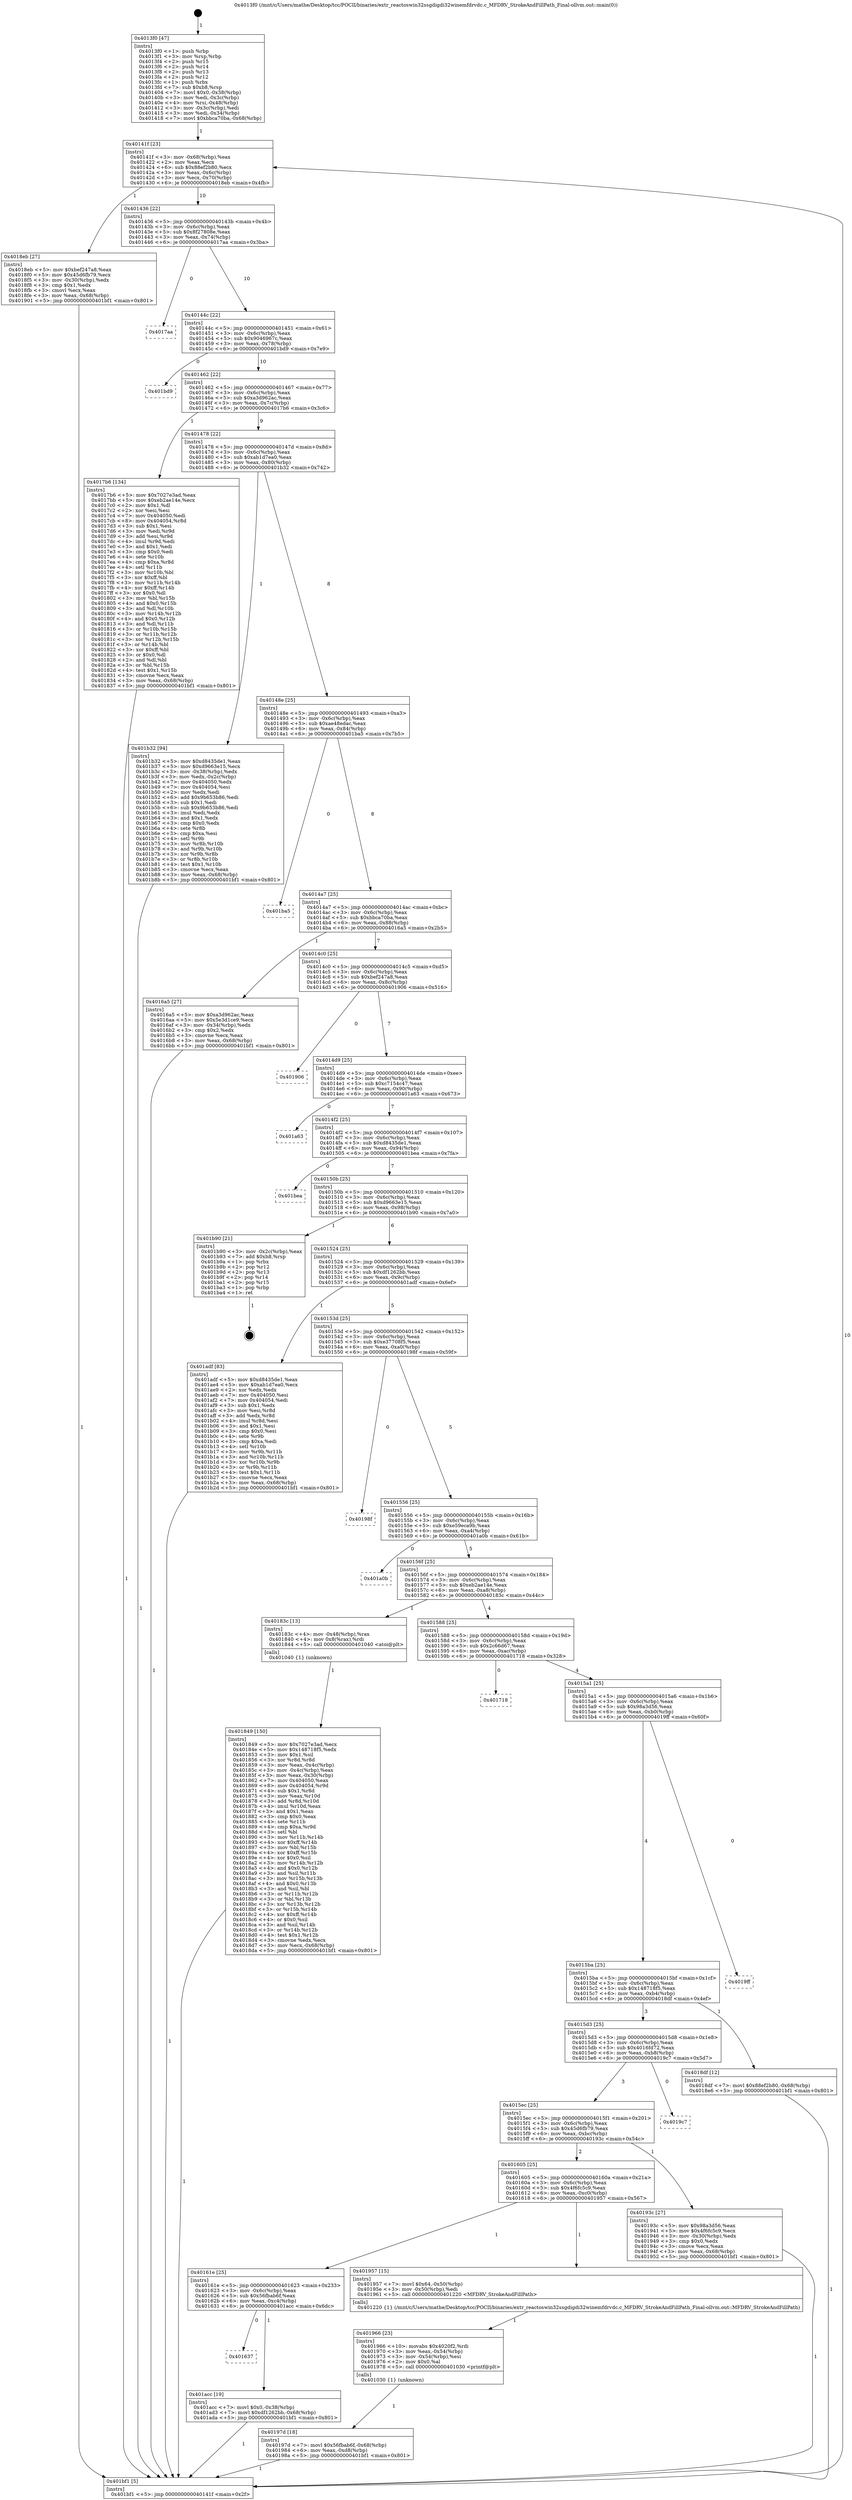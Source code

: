 digraph "0x4013f0" {
  label = "0x4013f0 (/mnt/c/Users/mathe/Desktop/tcc/POCII/binaries/extr_reactoswin32ssgdigdi32winemfdrvdc.c_MFDRV_StrokeAndFillPath_Final-ollvm.out::main(0))"
  labelloc = "t"
  node[shape=record]

  Entry [label="",width=0.3,height=0.3,shape=circle,fillcolor=black,style=filled]
  "0x40141f" [label="{
     0x40141f [23]\l
     | [instrs]\l
     &nbsp;&nbsp;0x40141f \<+3\>: mov -0x68(%rbp),%eax\l
     &nbsp;&nbsp;0x401422 \<+2\>: mov %eax,%ecx\l
     &nbsp;&nbsp;0x401424 \<+6\>: sub $0x88ef2b80,%ecx\l
     &nbsp;&nbsp;0x40142a \<+3\>: mov %eax,-0x6c(%rbp)\l
     &nbsp;&nbsp;0x40142d \<+3\>: mov %ecx,-0x70(%rbp)\l
     &nbsp;&nbsp;0x401430 \<+6\>: je 00000000004018eb \<main+0x4fb\>\l
  }"]
  "0x4018eb" [label="{
     0x4018eb [27]\l
     | [instrs]\l
     &nbsp;&nbsp;0x4018eb \<+5\>: mov $0xbef247a8,%eax\l
     &nbsp;&nbsp;0x4018f0 \<+5\>: mov $0x45d6fb79,%ecx\l
     &nbsp;&nbsp;0x4018f5 \<+3\>: mov -0x30(%rbp),%edx\l
     &nbsp;&nbsp;0x4018f8 \<+3\>: cmp $0x1,%edx\l
     &nbsp;&nbsp;0x4018fb \<+3\>: cmovl %ecx,%eax\l
     &nbsp;&nbsp;0x4018fe \<+3\>: mov %eax,-0x68(%rbp)\l
     &nbsp;&nbsp;0x401901 \<+5\>: jmp 0000000000401bf1 \<main+0x801\>\l
  }"]
  "0x401436" [label="{
     0x401436 [22]\l
     | [instrs]\l
     &nbsp;&nbsp;0x401436 \<+5\>: jmp 000000000040143b \<main+0x4b\>\l
     &nbsp;&nbsp;0x40143b \<+3\>: mov -0x6c(%rbp),%eax\l
     &nbsp;&nbsp;0x40143e \<+5\>: sub $0x8f27808e,%eax\l
     &nbsp;&nbsp;0x401443 \<+3\>: mov %eax,-0x74(%rbp)\l
     &nbsp;&nbsp;0x401446 \<+6\>: je 00000000004017aa \<main+0x3ba\>\l
  }"]
  Exit [label="",width=0.3,height=0.3,shape=circle,fillcolor=black,style=filled,peripheries=2]
  "0x4017aa" [label="{
     0x4017aa\l
  }", style=dashed]
  "0x40144c" [label="{
     0x40144c [22]\l
     | [instrs]\l
     &nbsp;&nbsp;0x40144c \<+5\>: jmp 0000000000401451 \<main+0x61\>\l
     &nbsp;&nbsp;0x401451 \<+3\>: mov -0x6c(%rbp),%eax\l
     &nbsp;&nbsp;0x401454 \<+5\>: sub $0x9046967c,%eax\l
     &nbsp;&nbsp;0x401459 \<+3\>: mov %eax,-0x78(%rbp)\l
     &nbsp;&nbsp;0x40145c \<+6\>: je 0000000000401bd9 \<main+0x7e9\>\l
  }"]
  "0x401637" [label="{
     0x401637\l
  }", style=dashed]
  "0x401bd9" [label="{
     0x401bd9\l
  }", style=dashed]
  "0x401462" [label="{
     0x401462 [22]\l
     | [instrs]\l
     &nbsp;&nbsp;0x401462 \<+5\>: jmp 0000000000401467 \<main+0x77\>\l
     &nbsp;&nbsp;0x401467 \<+3\>: mov -0x6c(%rbp),%eax\l
     &nbsp;&nbsp;0x40146a \<+5\>: sub $0xa3d962ac,%eax\l
     &nbsp;&nbsp;0x40146f \<+3\>: mov %eax,-0x7c(%rbp)\l
     &nbsp;&nbsp;0x401472 \<+6\>: je 00000000004017b6 \<main+0x3c6\>\l
  }"]
  "0x401acc" [label="{
     0x401acc [19]\l
     | [instrs]\l
     &nbsp;&nbsp;0x401acc \<+7\>: movl $0x0,-0x38(%rbp)\l
     &nbsp;&nbsp;0x401ad3 \<+7\>: movl $0xdf1262bb,-0x68(%rbp)\l
     &nbsp;&nbsp;0x401ada \<+5\>: jmp 0000000000401bf1 \<main+0x801\>\l
  }"]
  "0x4017b6" [label="{
     0x4017b6 [134]\l
     | [instrs]\l
     &nbsp;&nbsp;0x4017b6 \<+5\>: mov $0x7027e3ad,%eax\l
     &nbsp;&nbsp;0x4017bb \<+5\>: mov $0xeb2ae14e,%ecx\l
     &nbsp;&nbsp;0x4017c0 \<+2\>: mov $0x1,%dl\l
     &nbsp;&nbsp;0x4017c2 \<+2\>: xor %esi,%esi\l
     &nbsp;&nbsp;0x4017c4 \<+7\>: mov 0x404050,%edi\l
     &nbsp;&nbsp;0x4017cb \<+8\>: mov 0x404054,%r8d\l
     &nbsp;&nbsp;0x4017d3 \<+3\>: sub $0x1,%esi\l
     &nbsp;&nbsp;0x4017d6 \<+3\>: mov %edi,%r9d\l
     &nbsp;&nbsp;0x4017d9 \<+3\>: add %esi,%r9d\l
     &nbsp;&nbsp;0x4017dc \<+4\>: imul %r9d,%edi\l
     &nbsp;&nbsp;0x4017e0 \<+3\>: and $0x1,%edi\l
     &nbsp;&nbsp;0x4017e3 \<+3\>: cmp $0x0,%edi\l
     &nbsp;&nbsp;0x4017e6 \<+4\>: sete %r10b\l
     &nbsp;&nbsp;0x4017ea \<+4\>: cmp $0xa,%r8d\l
     &nbsp;&nbsp;0x4017ee \<+4\>: setl %r11b\l
     &nbsp;&nbsp;0x4017f2 \<+3\>: mov %r10b,%bl\l
     &nbsp;&nbsp;0x4017f5 \<+3\>: xor $0xff,%bl\l
     &nbsp;&nbsp;0x4017f8 \<+3\>: mov %r11b,%r14b\l
     &nbsp;&nbsp;0x4017fb \<+4\>: xor $0xff,%r14b\l
     &nbsp;&nbsp;0x4017ff \<+3\>: xor $0x0,%dl\l
     &nbsp;&nbsp;0x401802 \<+3\>: mov %bl,%r15b\l
     &nbsp;&nbsp;0x401805 \<+4\>: and $0x0,%r15b\l
     &nbsp;&nbsp;0x401809 \<+3\>: and %dl,%r10b\l
     &nbsp;&nbsp;0x40180c \<+3\>: mov %r14b,%r12b\l
     &nbsp;&nbsp;0x40180f \<+4\>: and $0x0,%r12b\l
     &nbsp;&nbsp;0x401813 \<+3\>: and %dl,%r11b\l
     &nbsp;&nbsp;0x401816 \<+3\>: or %r10b,%r15b\l
     &nbsp;&nbsp;0x401819 \<+3\>: or %r11b,%r12b\l
     &nbsp;&nbsp;0x40181c \<+3\>: xor %r12b,%r15b\l
     &nbsp;&nbsp;0x40181f \<+3\>: or %r14b,%bl\l
     &nbsp;&nbsp;0x401822 \<+3\>: xor $0xff,%bl\l
     &nbsp;&nbsp;0x401825 \<+3\>: or $0x0,%dl\l
     &nbsp;&nbsp;0x401828 \<+2\>: and %dl,%bl\l
     &nbsp;&nbsp;0x40182a \<+3\>: or %bl,%r15b\l
     &nbsp;&nbsp;0x40182d \<+4\>: test $0x1,%r15b\l
     &nbsp;&nbsp;0x401831 \<+3\>: cmovne %ecx,%eax\l
     &nbsp;&nbsp;0x401834 \<+3\>: mov %eax,-0x68(%rbp)\l
     &nbsp;&nbsp;0x401837 \<+5\>: jmp 0000000000401bf1 \<main+0x801\>\l
  }"]
  "0x401478" [label="{
     0x401478 [22]\l
     | [instrs]\l
     &nbsp;&nbsp;0x401478 \<+5\>: jmp 000000000040147d \<main+0x8d\>\l
     &nbsp;&nbsp;0x40147d \<+3\>: mov -0x6c(%rbp),%eax\l
     &nbsp;&nbsp;0x401480 \<+5\>: sub $0xab1d7ea0,%eax\l
     &nbsp;&nbsp;0x401485 \<+3\>: mov %eax,-0x80(%rbp)\l
     &nbsp;&nbsp;0x401488 \<+6\>: je 0000000000401b32 \<main+0x742\>\l
  }"]
  "0x40197d" [label="{
     0x40197d [18]\l
     | [instrs]\l
     &nbsp;&nbsp;0x40197d \<+7\>: movl $0x56fbab6f,-0x68(%rbp)\l
     &nbsp;&nbsp;0x401984 \<+6\>: mov %eax,-0xd8(%rbp)\l
     &nbsp;&nbsp;0x40198a \<+5\>: jmp 0000000000401bf1 \<main+0x801\>\l
  }"]
  "0x401b32" [label="{
     0x401b32 [94]\l
     | [instrs]\l
     &nbsp;&nbsp;0x401b32 \<+5\>: mov $0xd8435de1,%eax\l
     &nbsp;&nbsp;0x401b37 \<+5\>: mov $0xd9663e15,%ecx\l
     &nbsp;&nbsp;0x401b3c \<+3\>: mov -0x38(%rbp),%edx\l
     &nbsp;&nbsp;0x401b3f \<+3\>: mov %edx,-0x2c(%rbp)\l
     &nbsp;&nbsp;0x401b42 \<+7\>: mov 0x404050,%edx\l
     &nbsp;&nbsp;0x401b49 \<+7\>: mov 0x404054,%esi\l
     &nbsp;&nbsp;0x401b50 \<+2\>: mov %edx,%edi\l
     &nbsp;&nbsp;0x401b52 \<+6\>: add $0x9b653b86,%edi\l
     &nbsp;&nbsp;0x401b58 \<+3\>: sub $0x1,%edi\l
     &nbsp;&nbsp;0x401b5b \<+6\>: sub $0x9b653b86,%edi\l
     &nbsp;&nbsp;0x401b61 \<+3\>: imul %edi,%edx\l
     &nbsp;&nbsp;0x401b64 \<+3\>: and $0x1,%edx\l
     &nbsp;&nbsp;0x401b67 \<+3\>: cmp $0x0,%edx\l
     &nbsp;&nbsp;0x401b6a \<+4\>: sete %r8b\l
     &nbsp;&nbsp;0x401b6e \<+3\>: cmp $0xa,%esi\l
     &nbsp;&nbsp;0x401b71 \<+4\>: setl %r9b\l
     &nbsp;&nbsp;0x401b75 \<+3\>: mov %r8b,%r10b\l
     &nbsp;&nbsp;0x401b78 \<+3\>: and %r9b,%r10b\l
     &nbsp;&nbsp;0x401b7b \<+3\>: xor %r9b,%r8b\l
     &nbsp;&nbsp;0x401b7e \<+3\>: or %r8b,%r10b\l
     &nbsp;&nbsp;0x401b81 \<+4\>: test $0x1,%r10b\l
     &nbsp;&nbsp;0x401b85 \<+3\>: cmovne %ecx,%eax\l
     &nbsp;&nbsp;0x401b88 \<+3\>: mov %eax,-0x68(%rbp)\l
     &nbsp;&nbsp;0x401b8b \<+5\>: jmp 0000000000401bf1 \<main+0x801\>\l
  }"]
  "0x40148e" [label="{
     0x40148e [25]\l
     | [instrs]\l
     &nbsp;&nbsp;0x40148e \<+5\>: jmp 0000000000401493 \<main+0xa3\>\l
     &nbsp;&nbsp;0x401493 \<+3\>: mov -0x6c(%rbp),%eax\l
     &nbsp;&nbsp;0x401496 \<+5\>: sub $0xae48edac,%eax\l
     &nbsp;&nbsp;0x40149b \<+6\>: mov %eax,-0x84(%rbp)\l
     &nbsp;&nbsp;0x4014a1 \<+6\>: je 0000000000401ba5 \<main+0x7b5\>\l
  }"]
  "0x401966" [label="{
     0x401966 [23]\l
     | [instrs]\l
     &nbsp;&nbsp;0x401966 \<+10\>: movabs $0x4020f2,%rdi\l
     &nbsp;&nbsp;0x401970 \<+3\>: mov %eax,-0x54(%rbp)\l
     &nbsp;&nbsp;0x401973 \<+3\>: mov -0x54(%rbp),%esi\l
     &nbsp;&nbsp;0x401976 \<+2\>: mov $0x0,%al\l
     &nbsp;&nbsp;0x401978 \<+5\>: call 0000000000401030 \<printf@plt\>\l
     | [calls]\l
     &nbsp;&nbsp;0x401030 \{1\} (unknown)\l
  }"]
  "0x401ba5" [label="{
     0x401ba5\l
  }", style=dashed]
  "0x4014a7" [label="{
     0x4014a7 [25]\l
     | [instrs]\l
     &nbsp;&nbsp;0x4014a7 \<+5\>: jmp 00000000004014ac \<main+0xbc\>\l
     &nbsp;&nbsp;0x4014ac \<+3\>: mov -0x6c(%rbp),%eax\l
     &nbsp;&nbsp;0x4014af \<+5\>: sub $0xbbca70ba,%eax\l
     &nbsp;&nbsp;0x4014b4 \<+6\>: mov %eax,-0x88(%rbp)\l
     &nbsp;&nbsp;0x4014ba \<+6\>: je 00000000004016a5 \<main+0x2b5\>\l
  }"]
  "0x40161e" [label="{
     0x40161e [25]\l
     | [instrs]\l
     &nbsp;&nbsp;0x40161e \<+5\>: jmp 0000000000401623 \<main+0x233\>\l
     &nbsp;&nbsp;0x401623 \<+3\>: mov -0x6c(%rbp),%eax\l
     &nbsp;&nbsp;0x401626 \<+5\>: sub $0x56fbab6f,%eax\l
     &nbsp;&nbsp;0x40162b \<+6\>: mov %eax,-0xc4(%rbp)\l
     &nbsp;&nbsp;0x401631 \<+6\>: je 0000000000401acc \<main+0x6dc\>\l
  }"]
  "0x4016a5" [label="{
     0x4016a5 [27]\l
     | [instrs]\l
     &nbsp;&nbsp;0x4016a5 \<+5\>: mov $0xa3d962ac,%eax\l
     &nbsp;&nbsp;0x4016aa \<+5\>: mov $0x5e3d1ce9,%ecx\l
     &nbsp;&nbsp;0x4016af \<+3\>: mov -0x34(%rbp),%edx\l
     &nbsp;&nbsp;0x4016b2 \<+3\>: cmp $0x2,%edx\l
     &nbsp;&nbsp;0x4016b5 \<+3\>: cmovne %ecx,%eax\l
     &nbsp;&nbsp;0x4016b8 \<+3\>: mov %eax,-0x68(%rbp)\l
     &nbsp;&nbsp;0x4016bb \<+5\>: jmp 0000000000401bf1 \<main+0x801\>\l
  }"]
  "0x4014c0" [label="{
     0x4014c0 [25]\l
     | [instrs]\l
     &nbsp;&nbsp;0x4014c0 \<+5\>: jmp 00000000004014c5 \<main+0xd5\>\l
     &nbsp;&nbsp;0x4014c5 \<+3\>: mov -0x6c(%rbp),%eax\l
     &nbsp;&nbsp;0x4014c8 \<+5\>: sub $0xbef247a8,%eax\l
     &nbsp;&nbsp;0x4014cd \<+6\>: mov %eax,-0x8c(%rbp)\l
     &nbsp;&nbsp;0x4014d3 \<+6\>: je 0000000000401906 \<main+0x516\>\l
  }"]
  "0x401bf1" [label="{
     0x401bf1 [5]\l
     | [instrs]\l
     &nbsp;&nbsp;0x401bf1 \<+5\>: jmp 000000000040141f \<main+0x2f\>\l
  }"]
  "0x4013f0" [label="{
     0x4013f0 [47]\l
     | [instrs]\l
     &nbsp;&nbsp;0x4013f0 \<+1\>: push %rbp\l
     &nbsp;&nbsp;0x4013f1 \<+3\>: mov %rsp,%rbp\l
     &nbsp;&nbsp;0x4013f4 \<+2\>: push %r15\l
     &nbsp;&nbsp;0x4013f6 \<+2\>: push %r14\l
     &nbsp;&nbsp;0x4013f8 \<+2\>: push %r13\l
     &nbsp;&nbsp;0x4013fa \<+2\>: push %r12\l
     &nbsp;&nbsp;0x4013fc \<+1\>: push %rbx\l
     &nbsp;&nbsp;0x4013fd \<+7\>: sub $0xb8,%rsp\l
     &nbsp;&nbsp;0x401404 \<+7\>: movl $0x0,-0x38(%rbp)\l
     &nbsp;&nbsp;0x40140b \<+3\>: mov %edi,-0x3c(%rbp)\l
     &nbsp;&nbsp;0x40140e \<+4\>: mov %rsi,-0x48(%rbp)\l
     &nbsp;&nbsp;0x401412 \<+3\>: mov -0x3c(%rbp),%edi\l
     &nbsp;&nbsp;0x401415 \<+3\>: mov %edi,-0x34(%rbp)\l
     &nbsp;&nbsp;0x401418 \<+7\>: movl $0xbbca70ba,-0x68(%rbp)\l
  }"]
  "0x401957" [label="{
     0x401957 [15]\l
     | [instrs]\l
     &nbsp;&nbsp;0x401957 \<+7\>: movl $0x64,-0x50(%rbp)\l
     &nbsp;&nbsp;0x40195e \<+3\>: mov -0x50(%rbp),%edi\l
     &nbsp;&nbsp;0x401961 \<+5\>: call 0000000000401220 \<MFDRV_StrokeAndFillPath\>\l
     | [calls]\l
     &nbsp;&nbsp;0x401220 \{1\} (/mnt/c/Users/mathe/Desktop/tcc/POCII/binaries/extr_reactoswin32ssgdigdi32winemfdrvdc.c_MFDRV_StrokeAndFillPath_Final-ollvm.out::MFDRV_StrokeAndFillPath)\l
  }"]
  "0x401906" [label="{
     0x401906\l
  }", style=dashed]
  "0x4014d9" [label="{
     0x4014d9 [25]\l
     | [instrs]\l
     &nbsp;&nbsp;0x4014d9 \<+5\>: jmp 00000000004014de \<main+0xee\>\l
     &nbsp;&nbsp;0x4014de \<+3\>: mov -0x6c(%rbp),%eax\l
     &nbsp;&nbsp;0x4014e1 \<+5\>: sub $0xc7154c47,%eax\l
     &nbsp;&nbsp;0x4014e6 \<+6\>: mov %eax,-0x90(%rbp)\l
     &nbsp;&nbsp;0x4014ec \<+6\>: je 0000000000401a63 \<main+0x673\>\l
  }"]
  "0x401605" [label="{
     0x401605 [25]\l
     | [instrs]\l
     &nbsp;&nbsp;0x401605 \<+5\>: jmp 000000000040160a \<main+0x21a\>\l
     &nbsp;&nbsp;0x40160a \<+3\>: mov -0x6c(%rbp),%eax\l
     &nbsp;&nbsp;0x40160d \<+5\>: sub $0x4f6fc5c9,%eax\l
     &nbsp;&nbsp;0x401612 \<+6\>: mov %eax,-0xc0(%rbp)\l
     &nbsp;&nbsp;0x401618 \<+6\>: je 0000000000401957 \<main+0x567\>\l
  }"]
  "0x401a63" [label="{
     0x401a63\l
  }", style=dashed]
  "0x4014f2" [label="{
     0x4014f2 [25]\l
     | [instrs]\l
     &nbsp;&nbsp;0x4014f2 \<+5\>: jmp 00000000004014f7 \<main+0x107\>\l
     &nbsp;&nbsp;0x4014f7 \<+3\>: mov -0x6c(%rbp),%eax\l
     &nbsp;&nbsp;0x4014fa \<+5\>: sub $0xd8435de1,%eax\l
     &nbsp;&nbsp;0x4014ff \<+6\>: mov %eax,-0x94(%rbp)\l
     &nbsp;&nbsp;0x401505 \<+6\>: je 0000000000401bea \<main+0x7fa\>\l
  }"]
  "0x40193c" [label="{
     0x40193c [27]\l
     | [instrs]\l
     &nbsp;&nbsp;0x40193c \<+5\>: mov $0x98a3d56,%eax\l
     &nbsp;&nbsp;0x401941 \<+5\>: mov $0x4f6fc5c9,%ecx\l
     &nbsp;&nbsp;0x401946 \<+3\>: mov -0x30(%rbp),%edx\l
     &nbsp;&nbsp;0x401949 \<+3\>: cmp $0x0,%edx\l
     &nbsp;&nbsp;0x40194c \<+3\>: cmove %ecx,%eax\l
     &nbsp;&nbsp;0x40194f \<+3\>: mov %eax,-0x68(%rbp)\l
     &nbsp;&nbsp;0x401952 \<+5\>: jmp 0000000000401bf1 \<main+0x801\>\l
  }"]
  "0x401bea" [label="{
     0x401bea\l
  }", style=dashed]
  "0x40150b" [label="{
     0x40150b [25]\l
     | [instrs]\l
     &nbsp;&nbsp;0x40150b \<+5\>: jmp 0000000000401510 \<main+0x120\>\l
     &nbsp;&nbsp;0x401510 \<+3\>: mov -0x6c(%rbp),%eax\l
     &nbsp;&nbsp;0x401513 \<+5\>: sub $0xd9663e15,%eax\l
     &nbsp;&nbsp;0x401518 \<+6\>: mov %eax,-0x98(%rbp)\l
     &nbsp;&nbsp;0x40151e \<+6\>: je 0000000000401b90 \<main+0x7a0\>\l
  }"]
  "0x4015ec" [label="{
     0x4015ec [25]\l
     | [instrs]\l
     &nbsp;&nbsp;0x4015ec \<+5\>: jmp 00000000004015f1 \<main+0x201\>\l
     &nbsp;&nbsp;0x4015f1 \<+3\>: mov -0x6c(%rbp),%eax\l
     &nbsp;&nbsp;0x4015f4 \<+5\>: sub $0x45d6fb79,%eax\l
     &nbsp;&nbsp;0x4015f9 \<+6\>: mov %eax,-0xbc(%rbp)\l
     &nbsp;&nbsp;0x4015ff \<+6\>: je 000000000040193c \<main+0x54c\>\l
  }"]
  "0x401b90" [label="{
     0x401b90 [21]\l
     | [instrs]\l
     &nbsp;&nbsp;0x401b90 \<+3\>: mov -0x2c(%rbp),%eax\l
     &nbsp;&nbsp;0x401b93 \<+7\>: add $0xb8,%rsp\l
     &nbsp;&nbsp;0x401b9a \<+1\>: pop %rbx\l
     &nbsp;&nbsp;0x401b9b \<+2\>: pop %r12\l
     &nbsp;&nbsp;0x401b9d \<+2\>: pop %r13\l
     &nbsp;&nbsp;0x401b9f \<+2\>: pop %r14\l
     &nbsp;&nbsp;0x401ba1 \<+2\>: pop %r15\l
     &nbsp;&nbsp;0x401ba3 \<+1\>: pop %rbp\l
     &nbsp;&nbsp;0x401ba4 \<+1\>: ret\l
  }"]
  "0x401524" [label="{
     0x401524 [25]\l
     | [instrs]\l
     &nbsp;&nbsp;0x401524 \<+5\>: jmp 0000000000401529 \<main+0x139\>\l
     &nbsp;&nbsp;0x401529 \<+3\>: mov -0x6c(%rbp),%eax\l
     &nbsp;&nbsp;0x40152c \<+5\>: sub $0xdf1262bb,%eax\l
     &nbsp;&nbsp;0x401531 \<+6\>: mov %eax,-0x9c(%rbp)\l
     &nbsp;&nbsp;0x401537 \<+6\>: je 0000000000401adf \<main+0x6ef\>\l
  }"]
  "0x4019c7" [label="{
     0x4019c7\l
  }", style=dashed]
  "0x401adf" [label="{
     0x401adf [83]\l
     | [instrs]\l
     &nbsp;&nbsp;0x401adf \<+5\>: mov $0xd8435de1,%eax\l
     &nbsp;&nbsp;0x401ae4 \<+5\>: mov $0xab1d7ea0,%ecx\l
     &nbsp;&nbsp;0x401ae9 \<+2\>: xor %edx,%edx\l
     &nbsp;&nbsp;0x401aeb \<+7\>: mov 0x404050,%esi\l
     &nbsp;&nbsp;0x401af2 \<+7\>: mov 0x404054,%edi\l
     &nbsp;&nbsp;0x401af9 \<+3\>: sub $0x1,%edx\l
     &nbsp;&nbsp;0x401afc \<+3\>: mov %esi,%r8d\l
     &nbsp;&nbsp;0x401aff \<+3\>: add %edx,%r8d\l
     &nbsp;&nbsp;0x401b02 \<+4\>: imul %r8d,%esi\l
     &nbsp;&nbsp;0x401b06 \<+3\>: and $0x1,%esi\l
     &nbsp;&nbsp;0x401b09 \<+3\>: cmp $0x0,%esi\l
     &nbsp;&nbsp;0x401b0c \<+4\>: sete %r9b\l
     &nbsp;&nbsp;0x401b10 \<+3\>: cmp $0xa,%edi\l
     &nbsp;&nbsp;0x401b13 \<+4\>: setl %r10b\l
     &nbsp;&nbsp;0x401b17 \<+3\>: mov %r9b,%r11b\l
     &nbsp;&nbsp;0x401b1a \<+3\>: and %r10b,%r11b\l
     &nbsp;&nbsp;0x401b1d \<+3\>: xor %r10b,%r9b\l
     &nbsp;&nbsp;0x401b20 \<+3\>: or %r9b,%r11b\l
     &nbsp;&nbsp;0x401b23 \<+4\>: test $0x1,%r11b\l
     &nbsp;&nbsp;0x401b27 \<+3\>: cmovne %ecx,%eax\l
     &nbsp;&nbsp;0x401b2a \<+3\>: mov %eax,-0x68(%rbp)\l
     &nbsp;&nbsp;0x401b2d \<+5\>: jmp 0000000000401bf1 \<main+0x801\>\l
  }"]
  "0x40153d" [label="{
     0x40153d [25]\l
     | [instrs]\l
     &nbsp;&nbsp;0x40153d \<+5\>: jmp 0000000000401542 \<main+0x152\>\l
     &nbsp;&nbsp;0x401542 \<+3\>: mov -0x6c(%rbp),%eax\l
     &nbsp;&nbsp;0x401545 \<+5\>: sub $0xe37708f5,%eax\l
     &nbsp;&nbsp;0x40154a \<+6\>: mov %eax,-0xa0(%rbp)\l
     &nbsp;&nbsp;0x401550 \<+6\>: je 000000000040198f \<main+0x59f\>\l
  }"]
  "0x4015d3" [label="{
     0x4015d3 [25]\l
     | [instrs]\l
     &nbsp;&nbsp;0x4015d3 \<+5\>: jmp 00000000004015d8 \<main+0x1e8\>\l
     &nbsp;&nbsp;0x4015d8 \<+3\>: mov -0x6c(%rbp),%eax\l
     &nbsp;&nbsp;0x4015db \<+5\>: sub $0x4016fd72,%eax\l
     &nbsp;&nbsp;0x4015e0 \<+6\>: mov %eax,-0xb8(%rbp)\l
     &nbsp;&nbsp;0x4015e6 \<+6\>: je 00000000004019c7 \<main+0x5d7\>\l
  }"]
  "0x40198f" [label="{
     0x40198f\l
  }", style=dashed]
  "0x401556" [label="{
     0x401556 [25]\l
     | [instrs]\l
     &nbsp;&nbsp;0x401556 \<+5\>: jmp 000000000040155b \<main+0x16b\>\l
     &nbsp;&nbsp;0x40155b \<+3\>: mov -0x6c(%rbp),%eax\l
     &nbsp;&nbsp;0x40155e \<+5\>: sub $0xe59eca9b,%eax\l
     &nbsp;&nbsp;0x401563 \<+6\>: mov %eax,-0xa4(%rbp)\l
     &nbsp;&nbsp;0x401569 \<+6\>: je 0000000000401a0b \<main+0x61b\>\l
  }"]
  "0x4018df" [label="{
     0x4018df [12]\l
     | [instrs]\l
     &nbsp;&nbsp;0x4018df \<+7\>: movl $0x88ef2b80,-0x68(%rbp)\l
     &nbsp;&nbsp;0x4018e6 \<+5\>: jmp 0000000000401bf1 \<main+0x801\>\l
  }"]
  "0x401a0b" [label="{
     0x401a0b\l
  }", style=dashed]
  "0x40156f" [label="{
     0x40156f [25]\l
     | [instrs]\l
     &nbsp;&nbsp;0x40156f \<+5\>: jmp 0000000000401574 \<main+0x184\>\l
     &nbsp;&nbsp;0x401574 \<+3\>: mov -0x6c(%rbp),%eax\l
     &nbsp;&nbsp;0x401577 \<+5\>: sub $0xeb2ae14e,%eax\l
     &nbsp;&nbsp;0x40157c \<+6\>: mov %eax,-0xa8(%rbp)\l
     &nbsp;&nbsp;0x401582 \<+6\>: je 000000000040183c \<main+0x44c\>\l
  }"]
  "0x4015ba" [label="{
     0x4015ba [25]\l
     | [instrs]\l
     &nbsp;&nbsp;0x4015ba \<+5\>: jmp 00000000004015bf \<main+0x1cf\>\l
     &nbsp;&nbsp;0x4015bf \<+3\>: mov -0x6c(%rbp),%eax\l
     &nbsp;&nbsp;0x4015c2 \<+5\>: sub $0x148718f5,%eax\l
     &nbsp;&nbsp;0x4015c7 \<+6\>: mov %eax,-0xb4(%rbp)\l
     &nbsp;&nbsp;0x4015cd \<+6\>: je 00000000004018df \<main+0x4ef\>\l
  }"]
  "0x40183c" [label="{
     0x40183c [13]\l
     | [instrs]\l
     &nbsp;&nbsp;0x40183c \<+4\>: mov -0x48(%rbp),%rax\l
     &nbsp;&nbsp;0x401840 \<+4\>: mov 0x8(%rax),%rdi\l
     &nbsp;&nbsp;0x401844 \<+5\>: call 0000000000401040 \<atoi@plt\>\l
     | [calls]\l
     &nbsp;&nbsp;0x401040 \{1\} (unknown)\l
  }"]
  "0x401588" [label="{
     0x401588 [25]\l
     | [instrs]\l
     &nbsp;&nbsp;0x401588 \<+5\>: jmp 000000000040158d \<main+0x19d\>\l
     &nbsp;&nbsp;0x40158d \<+3\>: mov -0x6c(%rbp),%eax\l
     &nbsp;&nbsp;0x401590 \<+5\>: sub $0x2c66d67,%eax\l
     &nbsp;&nbsp;0x401595 \<+6\>: mov %eax,-0xac(%rbp)\l
     &nbsp;&nbsp;0x40159b \<+6\>: je 0000000000401718 \<main+0x328\>\l
  }"]
  "0x401849" [label="{
     0x401849 [150]\l
     | [instrs]\l
     &nbsp;&nbsp;0x401849 \<+5\>: mov $0x7027e3ad,%ecx\l
     &nbsp;&nbsp;0x40184e \<+5\>: mov $0x148718f5,%edx\l
     &nbsp;&nbsp;0x401853 \<+3\>: mov $0x1,%sil\l
     &nbsp;&nbsp;0x401856 \<+3\>: xor %r8d,%r8d\l
     &nbsp;&nbsp;0x401859 \<+3\>: mov %eax,-0x4c(%rbp)\l
     &nbsp;&nbsp;0x40185c \<+3\>: mov -0x4c(%rbp),%eax\l
     &nbsp;&nbsp;0x40185f \<+3\>: mov %eax,-0x30(%rbp)\l
     &nbsp;&nbsp;0x401862 \<+7\>: mov 0x404050,%eax\l
     &nbsp;&nbsp;0x401869 \<+8\>: mov 0x404054,%r9d\l
     &nbsp;&nbsp;0x401871 \<+4\>: sub $0x1,%r8d\l
     &nbsp;&nbsp;0x401875 \<+3\>: mov %eax,%r10d\l
     &nbsp;&nbsp;0x401878 \<+3\>: add %r8d,%r10d\l
     &nbsp;&nbsp;0x40187b \<+4\>: imul %r10d,%eax\l
     &nbsp;&nbsp;0x40187f \<+3\>: and $0x1,%eax\l
     &nbsp;&nbsp;0x401882 \<+3\>: cmp $0x0,%eax\l
     &nbsp;&nbsp;0x401885 \<+4\>: sete %r11b\l
     &nbsp;&nbsp;0x401889 \<+4\>: cmp $0xa,%r9d\l
     &nbsp;&nbsp;0x40188d \<+3\>: setl %bl\l
     &nbsp;&nbsp;0x401890 \<+3\>: mov %r11b,%r14b\l
     &nbsp;&nbsp;0x401893 \<+4\>: xor $0xff,%r14b\l
     &nbsp;&nbsp;0x401897 \<+3\>: mov %bl,%r15b\l
     &nbsp;&nbsp;0x40189a \<+4\>: xor $0xff,%r15b\l
     &nbsp;&nbsp;0x40189e \<+4\>: xor $0x0,%sil\l
     &nbsp;&nbsp;0x4018a2 \<+3\>: mov %r14b,%r12b\l
     &nbsp;&nbsp;0x4018a5 \<+4\>: and $0x0,%r12b\l
     &nbsp;&nbsp;0x4018a9 \<+3\>: and %sil,%r11b\l
     &nbsp;&nbsp;0x4018ac \<+3\>: mov %r15b,%r13b\l
     &nbsp;&nbsp;0x4018af \<+4\>: and $0x0,%r13b\l
     &nbsp;&nbsp;0x4018b3 \<+3\>: and %sil,%bl\l
     &nbsp;&nbsp;0x4018b6 \<+3\>: or %r11b,%r12b\l
     &nbsp;&nbsp;0x4018b9 \<+3\>: or %bl,%r13b\l
     &nbsp;&nbsp;0x4018bc \<+3\>: xor %r13b,%r12b\l
     &nbsp;&nbsp;0x4018bf \<+3\>: or %r15b,%r14b\l
     &nbsp;&nbsp;0x4018c2 \<+4\>: xor $0xff,%r14b\l
     &nbsp;&nbsp;0x4018c6 \<+4\>: or $0x0,%sil\l
     &nbsp;&nbsp;0x4018ca \<+3\>: and %sil,%r14b\l
     &nbsp;&nbsp;0x4018cd \<+3\>: or %r14b,%r12b\l
     &nbsp;&nbsp;0x4018d0 \<+4\>: test $0x1,%r12b\l
     &nbsp;&nbsp;0x4018d4 \<+3\>: cmovne %edx,%ecx\l
     &nbsp;&nbsp;0x4018d7 \<+3\>: mov %ecx,-0x68(%rbp)\l
     &nbsp;&nbsp;0x4018da \<+5\>: jmp 0000000000401bf1 \<main+0x801\>\l
  }"]
  "0x4019ff" [label="{
     0x4019ff\l
  }", style=dashed]
  "0x401718" [label="{
     0x401718\l
  }", style=dashed]
  "0x4015a1" [label="{
     0x4015a1 [25]\l
     | [instrs]\l
     &nbsp;&nbsp;0x4015a1 \<+5\>: jmp 00000000004015a6 \<main+0x1b6\>\l
     &nbsp;&nbsp;0x4015a6 \<+3\>: mov -0x6c(%rbp),%eax\l
     &nbsp;&nbsp;0x4015a9 \<+5\>: sub $0x98a3d56,%eax\l
     &nbsp;&nbsp;0x4015ae \<+6\>: mov %eax,-0xb0(%rbp)\l
     &nbsp;&nbsp;0x4015b4 \<+6\>: je 00000000004019ff \<main+0x60f\>\l
  }"]
  Entry -> "0x4013f0" [label=" 1"]
  "0x40141f" -> "0x4018eb" [label=" 1"]
  "0x40141f" -> "0x401436" [label=" 10"]
  "0x401b90" -> Exit [label=" 1"]
  "0x401436" -> "0x4017aa" [label=" 0"]
  "0x401436" -> "0x40144c" [label=" 10"]
  "0x401b32" -> "0x401bf1" [label=" 1"]
  "0x40144c" -> "0x401bd9" [label=" 0"]
  "0x40144c" -> "0x401462" [label=" 10"]
  "0x401adf" -> "0x401bf1" [label=" 1"]
  "0x401462" -> "0x4017b6" [label=" 1"]
  "0x401462" -> "0x401478" [label=" 9"]
  "0x401acc" -> "0x401bf1" [label=" 1"]
  "0x401478" -> "0x401b32" [label=" 1"]
  "0x401478" -> "0x40148e" [label=" 8"]
  "0x40161e" -> "0x401acc" [label=" 1"]
  "0x40148e" -> "0x401ba5" [label=" 0"]
  "0x40148e" -> "0x4014a7" [label=" 8"]
  "0x40161e" -> "0x401637" [label=" 0"]
  "0x4014a7" -> "0x4016a5" [label=" 1"]
  "0x4014a7" -> "0x4014c0" [label=" 7"]
  "0x4016a5" -> "0x401bf1" [label=" 1"]
  "0x4013f0" -> "0x40141f" [label=" 1"]
  "0x401bf1" -> "0x40141f" [label=" 10"]
  "0x4017b6" -> "0x401bf1" [label=" 1"]
  "0x40197d" -> "0x401bf1" [label=" 1"]
  "0x4014c0" -> "0x401906" [label=" 0"]
  "0x4014c0" -> "0x4014d9" [label=" 7"]
  "0x401966" -> "0x40197d" [label=" 1"]
  "0x4014d9" -> "0x401a63" [label=" 0"]
  "0x4014d9" -> "0x4014f2" [label=" 7"]
  "0x401605" -> "0x40161e" [label=" 1"]
  "0x4014f2" -> "0x401bea" [label=" 0"]
  "0x4014f2" -> "0x40150b" [label=" 7"]
  "0x401605" -> "0x401957" [label=" 1"]
  "0x40150b" -> "0x401b90" [label=" 1"]
  "0x40150b" -> "0x401524" [label=" 6"]
  "0x40193c" -> "0x401bf1" [label=" 1"]
  "0x401524" -> "0x401adf" [label=" 1"]
  "0x401524" -> "0x40153d" [label=" 5"]
  "0x4015ec" -> "0x401605" [label=" 2"]
  "0x40153d" -> "0x40198f" [label=" 0"]
  "0x40153d" -> "0x401556" [label=" 5"]
  "0x401957" -> "0x401966" [label=" 1"]
  "0x401556" -> "0x401a0b" [label=" 0"]
  "0x401556" -> "0x40156f" [label=" 5"]
  "0x4015d3" -> "0x4015ec" [label=" 3"]
  "0x40156f" -> "0x40183c" [label=" 1"]
  "0x40156f" -> "0x401588" [label=" 4"]
  "0x40183c" -> "0x401849" [label=" 1"]
  "0x401849" -> "0x401bf1" [label=" 1"]
  "0x4015ec" -> "0x40193c" [label=" 1"]
  "0x401588" -> "0x401718" [label=" 0"]
  "0x401588" -> "0x4015a1" [label=" 4"]
  "0x4018eb" -> "0x401bf1" [label=" 1"]
  "0x4015a1" -> "0x4019ff" [label=" 0"]
  "0x4015a1" -> "0x4015ba" [label=" 4"]
  "0x4015d3" -> "0x4019c7" [label=" 0"]
  "0x4015ba" -> "0x4018df" [label=" 1"]
  "0x4015ba" -> "0x4015d3" [label=" 3"]
  "0x4018df" -> "0x401bf1" [label=" 1"]
}

